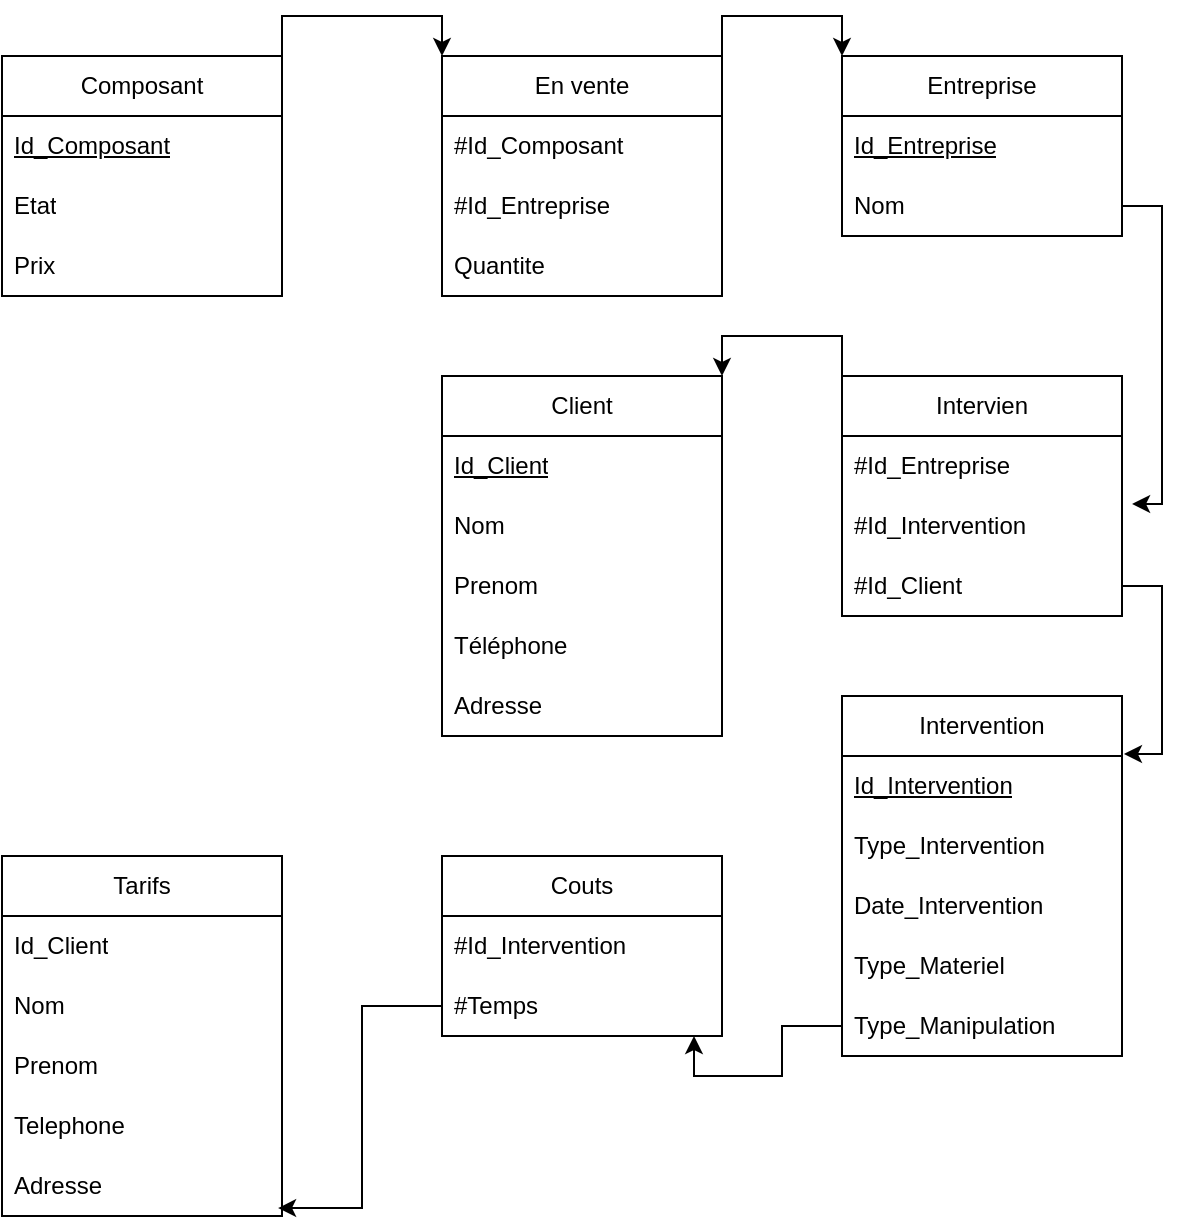 <mxfile version="21.6.3" type="device">
  <diagram name="Page-1" id="6Xh-NoAqIsVFX7oJbBHV">
    <mxGraphModel dx="712" dy="748" grid="1" gridSize="10" guides="1" tooltips="1" connect="1" arrows="1" fold="1" page="1" pageScale="1" pageWidth="827" pageHeight="1169" math="0" shadow="0">
      <root>
        <mxCell id="0" />
        <mxCell id="1" parent="0" />
        <mxCell id="zVNjr7QPMNa6Hu6Q-OBf-45" style="edgeStyle=orthogonalEdgeStyle;rounded=0;orthogonalLoop=1;jettySize=auto;html=1;exitX=1;exitY=0;exitDx=0;exitDy=0;entryX=0;entryY=0;entryDx=0;entryDy=0;" edge="1" parent="1" source="zVNjr7QPMNa6Hu6Q-OBf-1" target="zVNjr7QPMNa6Hu6Q-OBf-5">
          <mxGeometry relative="1" as="geometry" />
        </mxCell>
        <mxCell id="zVNjr7QPMNa6Hu6Q-OBf-1" value="Composant" style="swimlane;fontStyle=0;childLayout=stackLayout;horizontal=1;startSize=30;horizontalStack=0;resizeParent=1;resizeParentMax=0;resizeLast=0;collapsible=1;marginBottom=0;whiteSpace=wrap;html=1;" vertex="1" parent="1">
          <mxGeometry x="40" y="80" width="140" height="120" as="geometry" />
        </mxCell>
        <mxCell id="zVNjr7QPMNa6Hu6Q-OBf-2" value="&lt;u&gt;Id_Composant&lt;/u&gt;" style="text;strokeColor=none;fillColor=none;align=left;verticalAlign=middle;spacingLeft=4;spacingRight=4;overflow=hidden;points=[[0,0.5],[1,0.5]];portConstraint=eastwest;rotatable=0;whiteSpace=wrap;html=1;" vertex="1" parent="zVNjr7QPMNa6Hu6Q-OBf-1">
          <mxGeometry y="30" width="140" height="30" as="geometry" />
        </mxCell>
        <mxCell id="zVNjr7QPMNa6Hu6Q-OBf-3" value="Etat" style="text;strokeColor=none;fillColor=none;align=left;verticalAlign=middle;spacingLeft=4;spacingRight=4;overflow=hidden;points=[[0,0.5],[1,0.5]];portConstraint=eastwest;rotatable=0;whiteSpace=wrap;html=1;" vertex="1" parent="zVNjr7QPMNa6Hu6Q-OBf-1">
          <mxGeometry y="60" width="140" height="30" as="geometry" />
        </mxCell>
        <mxCell id="zVNjr7QPMNa6Hu6Q-OBf-4" value="Prix" style="text;strokeColor=none;fillColor=none;align=left;verticalAlign=middle;spacingLeft=4;spacingRight=4;overflow=hidden;points=[[0,0.5],[1,0.5]];portConstraint=eastwest;rotatable=0;whiteSpace=wrap;html=1;" vertex="1" parent="zVNjr7QPMNa6Hu6Q-OBf-1">
          <mxGeometry y="90" width="140" height="30" as="geometry" />
        </mxCell>
        <mxCell id="zVNjr7QPMNa6Hu6Q-OBf-46" style="edgeStyle=orthogonalEdgeStyle;rounded=0;orthogonalLoop=1;jettySize=auto;html=1;exitX=1;exitY=0;exitDx=0;exitDy=0;entryX=0;entryY=0;entryDx=0;entryDy=0;" edge="1" parent="1" source="zVNjr7QPMNa6Hu6Q-OBf-5" target="zVNjr7QPMNa6Hu6Q-OBf-9">
          <mxGeometry relative="1" as="geometry" />
        </mxCell>
        <mxCell id="zVNjr7QPMNa6Hu6Q-OBf-5" value="En vente" style="swimlane;fontStyle=0;childLayout=stackLayout;horizontal=1;startSize=30;horizontalStack=0;resizeParent=1;resizeParentMax=0;resizeLast=0;collapsible=1;marginBottom=0;whiteSpace=wrap;html=1;" vertex="1" parent="1">
          <mxGeometry x="260" y="80" width="140" height="120" as="geometry" />
        </mxCell>
        <mxCell id="zVNjr7QPMNa6Hu6Q-OBf-6" value="#Id_Composant" style="text;strokeColor=none;fillColor=none;align=left;verticalAlign=middle;spacingLeft=4;spacingRight=4;overflow=hidden;points=[[0,0.5],[1,0.5]];portConstraint=eastwest;rotatable=0;whiteSpace=wrap;html=1;" vertex="1" parent="zVNjr7QPMNa6Hu6Q-OBf-5">
          <mxGeometry y="30" width="140" height="30" as="geometry" />
        </mxCell>
        <mxCell id="zVNjr7QPMNa6Hu6Q-OBf-7" value="#Id_Entreprise" style="text;strokeColor=none;fillColor=none;align=left;verticalAlign=middle;spacingLeft=4;spacingRight=4;overflow=hidden;points=[[0,0.5],[1,0.5]];portConstraint=eastwest;rotatable=0;whiteSpace=wrap;html=1;" vertex="1" parent="zVNjr7QPMNa6Hu6Q-OBf-5">
          <mxGeometry y="60" width="140" height="30" as="geometry" />
        </mxCell>
        <mxCell id="zVNjr7QPMNa6Hu6Q-OBf-8" value="Quantite" style="text;strokeColor=none;fillColor=none;align=left;verticalAlign=middle;spacingLeft=4;spacingRight=4;overflow=hidden;points=[[0,0.5],[1,0.5]];portConstraint=eastwest;rotatable=0;whiteSpace=wrap;html=1;" vertex="1" parent="zVNjr7QPMNa6Hu6Q-OBf-5">
          <mxGeometry y="90" width="140" height="30" as="geometry" />
        </mxCell>
        <mxCell id="zVNjr7QPMNa6Hu6Q-OBf-9" value="Entreprise" style="swimlane;fontStyle=0;childLayout=stackLayout;horizontal=1;startSize=30;horizontalStack=0;resizeParent=1;resizeParentMax=0;resizeLast=0;collapsible=1;marginBottom=0;whiteSpace=wrap;html=1;" vertex="1" parent="1">
          <mxGeometry x="460" y="80" width="140" height="90" as="geometry" />
        </mxCell>
        <mxCell id="zVNjr7QPMNa6Hu6Q-OBf-13" value="&lt;u&gt;Id_Entreprise&lt;/u&gt;" style="text;strokeColor=none;fillColor=none;align=left;verticalAlign=middle;spacingLeft=4;spacingRight=4;overflow=hidden;points=[[0,0.5],[1,0.5]];portConstraint=eastwest;rotatable=0;whiteSpace=wrap;html=1;" vertex="1" parent="zVNjr7QPMNa6Hu6Q-OBf-9">
          <mxGeometry y="30" width="140" height="30" as="geometry" />
        </mxCell>
        <mxCell id="zVNjr7QPMNa6Hu6Q-OBf-12" value="Nom" style="text;strokeColor=none;fillColor=none;align=left;verticalAlign=middle;spacingLeft=4;spacingRight=4;overflow=hidden;points=[[0,0.5],[1,0.5]];portConstraint=eastwest;rotatable=0;whiteSpace=wrap;html=1;" vertex="1" parent="zVNjr7QPMNa6Hu6Q-OBf-9">
          <mxGeometry y="60" width="140" height="30" as="geometry" />
        </mxCell>
        <mxCell id="zVNjr7QPMNa6Hu6Q-OBf-48" style="edgeStyle=orthogonalEdgeStyle;rounded=0;orthogonalLoop=1;jettySize=auto;html=1;exitX=0;exitY=0;exitDx=0;exitDy=0;entryX=1;entryY=0;entryDx=0;entryDy=0;" edge="1" parent="1" source="zVNjr7QPMNa6Hu6Q-OBf-14" target="zVNjr7QPMNa6Hu6Q-OBf-21">
          <mxGeometry relative="1" as="geometry" />
        </mxCell>
        <mxCell id="zVNjr7QPMNa6Hu6Q-OBf-14" value="Intervien" style="swimlane;fontStyle=0;childLayout=stackLayout;horizontal=1;startSize=30;horizontalStack=0;resizeParent=1;resizeParentMax=0;resizeLast=0;collapsible=1;marginBottom=0;whiteSpace=wrap;html=1;" vertex="1" parent="1">
          <mxGeometry x="460" y="240" width="140" height="120" as="geometry" />
        </mxCell>
        <mxCell id="zVNjr7QPMNa6Hu6Q-OBf-19" value="#Id_Entreprise" style="text;strokeColor=none;fillColor=none;align=left;verticalAlign=middle;spacingLeft=4;spacingRight=4;overflow=hidden;points=[[0,0.5],[1,0.5]];portConstraint=eastwest;rotatable=0;whiteSpace=wrap;html=1;" vertex="1" parent="zVNjr7QPMNa6Hu6Q-OBf-14">
          <mxGeometry y="30" width="140" height="30" as="geometry" />
        </mxCell>
        <mxCell id="zVNjr7QPMNa6Hu6Q-OBf-20" value="#Id_Intervention" style="text;strokeColor=none;fillColor=none;align=left;verticalAlign=middle;spacingLeft=4;spacingRight=4;overflow=hidden;points=[[0,0.5],[1,0.5]];portConstraint=eastwest;rotatable=0;whiteSpace=wrap;html=1;" vertex="1" parent="zVNjr7QPMNa6Hu6Q-OBf-14">
          <mxGeometry y="60" width="140" height="30" as="geometry" />
        </mxCell>
        <mxCell id="zVNjr7QPMNa6Hu6Q-OBf-18" value="#Id_Client" style="text;strokeColor=none;fillColor=none;align=left;verticalAlign=middle;spacingLeft=4;spacingRight=4;overflow=hidden;points=[[0,0.5],[1,0.5]];portConstraint=eastwest;rotatable=0;whiteSpace=wrap;html=1;" vertex="1" parent="zVNjr7QPMNa6Hu6Q-OBf-14">
          <mxGeometry y="90" width="140" height="30" as="geometry" />
        </mxCell>
        <mxCell id="zVNjr7QPMNa6Hu6Q-OBf-21" value="Client" style="swimlane;fontStyle=0;childLayout=stackLayout;horizontal=1;startSize=30;horizontalStack=0;resizeParent=1;resizeParentMax=0;resizeLast=0;collapsible=1;marginBottom=0;whiteSpace=wrap;html=1;" vertex="1" parent="1">
          <mxGeometry x="260" y="240" width="140" height="180" as="geometry" />
        </mxCell>
        <mxCell id="zVNjr7QPMNa6Hu6Q-OBf-22" value="&lt;u&gt;Id_Client&lt;/u&gt;" style="text;strokeColor=none;fillColor=none;align=left;verticalAlign=middle;spacingLeft=4;spacingRight=4;overflow=hidden;points=[[0,0.5],[1,0.5]];portConstraint=eastwest;rotatable=0;whiteSpace=wrap;html=1;" vertex="1" parent="zVNjr7QPMNa6Hu6Q-OBf-21">
          <mxGeometry y="30" width="140" height="30" as="geometry" />
        </mxCell>
        <mxCell id="zVNjr7QPMNa6Hu6Q-OBf-23" value="Nom&lt;span style=&quot;white-space: pre;&quot;&gt;&#x9;&lt;/span&gt;" style="text;strokeColor=none;fillColor=none;align=left;verticalAlign=middle;spacingLeft=4;spacingRight=4;overflow=hidden;points=[[0,0.5],[1,0.5]];portConstraint=eastwest;rotatable=0;whiteSpace=wrap;html=1;" vertex="1" parent="zVNjr7QPMNa6Hu6Q-OBf-21">
          <mxGeometry y="60" width="140" height="30" as="geometry" />
        </mxCell>
        <mxCell id="zVNjr7QPMNa6Hu6Q-OBf-26" value="Prenom" style="text;strokeColor=none;fillColor=none;align=left;verticalAlign=middle;spacingLeft=4;spacingRight=4;overflow=hidden;points=[[0,0.5],[1,0.5]];portConstraint=eastwest;rotatable=0;whiteSpace=wrap;html=1;" vertex="1" parent="zVNjr7QPMNa6Hu6Q-OBf-21">
          <mxGeometry y="90" width="140" height="30" as="geometry" />
        </mxCell>
        <mxCell id="zVNjr7QPMNa6Hu6Q-OBf-25" value="Téléphone&lt;span style=&quot;white-space: pre;&quot;&gt;&#x9;&lt;/span&gt;" style="text;strokeColor=none;fillColor=none;align=left;verticalAlign=middle;spacingLeft=4;spacingRight=4;overflow=hidden;points=[[0,0.5],[1,0.5]];portConstraint=eastwest;rotatable=0;whiteSpace=wrap;html=1;" vertex="1" parent="zVNjr7QPMNa6Hu6Q-OBf-21">
          <mxGeometry y="120" width="140" height="30" as="geometry" />
        </mxCell>
        <mxCell id="zVNjr7QPMNa6Hu6Q-OBf-24" value="Adresse" style="text;strokeColor=none;fillColor=none;align=left;verticalAlign=middle;spacingLeft=4;spacingRight=4;overflow=hidden;points=[[0,0.5],[1,0.5]];portConstraint=eastwest;rotatable=0;whiteSpace=wrap;html=1;" vertex="1" parent="zVNjr7QPMNa6Hu6Q-OBf-21">
          <mxGeometry y="150" width="140" height="30" as="geometry" />
        </mxCell>
        <mxCell id="zVNjr7QPMNa6Hu6Q-OBf-27" value="Intervention" style="swimlane;fontStyle=0;childLayout=stackLayout;horizontal=1;startSize=30;horizontalStack=0;resizeParent=1;resizeParentMax=0;resizeLast=0;collapsible=1;marginBottom=0;whiteSpace=wrap;html=1;" vertex="1" parent="1">
          <mxGeometry x="460" y="400" width="140" height="180" as="geometry" />
        </mxCell>
        <mxCell id="zVNjr7QPMNa6Hu6Q-OBf-28" value="&lt;u&gt;Id_Intervention&lt;/u&gt;" style="text;strokeColor=none;fillColor=none;align=left;verticalAlign=middle;spacingLeft=4;spacingRight=4;overflow=hidden;points=[[0,0.5],[1,0.5]];portConstraint=eastwest;rotatable=0;whiteSpace=wrap;html=1;" vertex="1" parent="zVNjr7QPMNa6Hu6Q-OBf-27">
          <mxGeometry y="30" width="140" height="30" as="geometry" />
        </mxCell>
        <mxCell id="zVNjr7QPMNa6Hu6Q-OBf-29" value="Type_Intervention" style="text;strokeColor=none;fillColor=none;align=left;verticalAlign=middle;spacingLeft=4;spacingRight=4;overflow=hidden;points=[[0,0.5],[1,0.5]];portConstraint=eastwest;rotatable=0;whiteSpace=wrap;html=1;" vertex="1" parent="zVNjr7QPMNa6Hu6Q-OBf-27">
          <mxGeometry y="60" width="140" height="30" as="geometry" />
        </mxCell>
        <mxCell id="zVNjr7QPMNa6Hu6Q-OBf-30" value="Date_Intervention" style="text;strokeColor=none;fillColor=none;align=left;verticalAlign=middle;spacingLeft=4;spacingRight=4;overflow=hidden;points=[[0,0.5],[1,0.5]];portConstraint=eastwest;rotatable=0;whiteSpace=wrap;html=1;" vertex="1" parent="zVNjr7QPMNa6Hu6Q-OBf-27">
          <mxGeometry y="90" width="140" height="30" as="geometry" />
        </mxCell>
        <mxCell id="zVNjr7QPMNa6Hu6Q-OBf-31" value="Type_Materiel" style="text;strokeColor=none;fillColor=none;align=left;verticalAlign=middle;spacingLeft=4;spacingRight=4;overflow=hidden;points=[[0,0.5],[1,0.5]];portConstraint=eastwest;rotatable=0;whiteSpace=wrap;html=1;" vertex="1" parent="zVNjr7QPMNa6Hu6Q-OBf-27">
          <mxGeometry y="120" width="140" height="30" as="geometry" />
        </mxCell>
        <mxCell id="zVNjr7QPMNa6Hu6Q-OBf-32" value="Type_Manipulation" style="text;strokeColor=none;fillColor=none;align=left;verticalAlign=middle;spacingLeft=4;spacingRight=4;overflow=hidden;points=[[0,0.5],[1,0.5]];portConstraint=eastwest;rotatable=0;whiteSpace=wrap;html=1;" vertex="1" parent="zVNjr7QPMNa6Hu6Q-OBf-27">
          <mxGeometry y="150" width="140" height="30" as="geometry" />
        </mxCell>
        <mxCell id="zVNjr7QPMNa6Hu6Q-OBf-33" value="Couts" style="swimlane;fontStyle=0;childLayout=stackLayout;horizontal=1;startSize=30;horizontalStack=0;resizeParent=1;resizeParentMax=0;resizeLast=0;collapsible=1;marginBottom=0;whiteSpace=wrap;html=1;" vertex="1" parent="1">
          <mxGeometry x="260" y="480" width="140" height="90" as="geometry" />
        </mxCell>
        <mxCell id="zVNjr7QPMNa6Hu6Q-OBf-38" value="#Id_Intervention" style="text;strokeColor=none;fillColor=none;align=left;verticalAlign=middle;spacingLeft=4;spacingRight=4;overflow=hidden;points=[[0,0.5],[1,0.5]];portConstraint=eastwest;rotatable=0;whiteSpace=wrap;html=1;" vertex="1" parent="zVNjr7QPMNa6Hu6Q-OBf-33">
          <mxGeometry y="30" width="140" height="30" as="geometry" />
        </mxCell>
        <mxCell id="zVNjr7QPMNa6Hu6Q-OBf-36" value="#Temps" style="text;strokeColor=none;fillColor=none;align=left;verticalAlign=middle;spacingLeft=4;spacingRight=4;overflow=hidden;points=[[0,0.5],[1,0.5]];portConstraint=eastwest;rotatable=0;whiteSpace=wrap;html=1;" vertex="1" parent="zVNjr7QPMNa6Hu6Q-OBf-33">
          <mxGeometry y="60" width="140" height="30" as="geometry" />
        </mxCell>
        <mxCell id="zVNjr7QPMNa6Hu6Q-OBf-39" value="Tarifs" style="swimlane;fontStyle=0;childLayout=stackLayout;horizontal=1;startSize=30;horizontalStack=0;resizeParent=1;resizeParentMax=0;resizeLast=0;collapsible=1;marginBottom=0;whiteSpace=wrap;html=1;" vertex="1" parent="1">
          <mxGeometry x="40" y="480" width="140" height="180" as="geometry" />
        </mxCell>
        <mxCell id="zVNjr7QPMNa6Hu6Q-OBf-40" value="Id_Client" style="text;strokeColor=none;fillColor=none;align=left;verticalAlign=middle;spacingLeft=4;spacingRight=4;overflow=hidden;points=[[0,0.5],[1,0.5]];portConstraint=eastwest;rotatable=0;whiteSpace=wrap;html=1;" vertex="1" parent="zVNjr7QPMNa6Hu6Q-OBf-39">
          <mxGeometry y="30" width="140" height="30" as="geometry" />
        </mxCell>
        <mxCell id="zVNjr7QPMNa6Hu6Q-OBf-41" value="Nom&lt;span style=&quot;white-space: pre;&quot;&gt;&#x9;&lt;/span&gt;" style="text;strokeColor=none;fillColor=none;align=left;verticalAlign=middle;spacingLeft=4;spacingRight=4;overflow=hidden;points=[[0,0.5],[1,0.5]];portConstraint=eastwest;rotatable=0;whiteSpace=wrap;html=1;" vertex="1" parent="zVNjr7QPMNa6Hu6Q-OBf-39">
          <mxGeometry y="60" width="140" height="30" as="geometry" />
        </mxCell>
        <mxCell id="zVNjr7QPMNa6Hu6Q-OBf-43" value="Prenom" style="text;strokeColor=none;fillColor=none;align=left;verticalAlign=middle;spacingLeft=4;spacingRight=4;overflow=hidden;points=[[0,0.5],[1,0.5]];portConstraint=eastwest;rotatable=0;whiteSpace=wrap;html=1;" vertex="1" parent="zVNjr7QPMNa6Hu6Q-OBf-39">
          <mxGeometry y="90" width="140" height="30" as="geometry" />
        </mxCell>
        <mxCell id="zVNjr7QPMNa6Hu6Q-OBf-44" value="Telephone" style="text;strokeColor=none;fillColor=none;align=left;verticalAlign=middle;spacingLeft=4;spacingRight=4;overflow=hidden;points=[[0,0.5],[1,0.5]];portConstraint=eastwest;rotatable=0;whiteSpace=wrap;html=1;" vertex="1" parent="zVNjr7QPMNa6Hu6Q-OBf-39">
          <mxGeometry y="120" width="140" height="30" as="geometry" />
        </mxCell>
        <mxCell id="zVNjr7QPMNa6Hu6Q-OBf-42" value="Adresse" style="text;strokeColor=none;fillColor=none;align=left;verticalAlign=middle;spacingLeft=4;spacingRight=4;overflow=hidden;points=[[0,0.5],[1,0.5]];portConstraint=eastwest;rotatable=0;whiteSpace=wrap;html=1;" vertex="1" parent="zVNjr7QPMNa6Hu6Q-OBf-39">
          <mxGeometry y="150" width="140" height="30" as="geometry" />
        </mxCell>
        <mxCell id="zVNjr7QPMNa6Hu6Q-OBf-47" style="edgeStyle=orthogonalEdgeStyle;rounded=0;orthogonalLoop=1;jettySize=auto;html=1;exitX=1;exitY=0.5;exitDx=0;exitDy=0;entryX=1.036;entryY=0.133;entryDx=0;entryDy=0;entryPerimeter=0;" edge="1" parent="1" source="zVNjr7QPMNa6Hu6Q-OBf-12" target="zVNjr7QPMNa6Hu6Q-OBf-20">
          <mxGeometry relative="1" as="geometry" />
        </mxCell>
        <mxCell id="zVNjr7QPMNa6Hu6Q-OBf-49" style="edgeStyle=orthogonalEdgeStyle;rounded=0;orthogonalLoop=1;jettySize=auto;html=1;exitX=1;exitY=0.5;exitDx=0;exitDy=0;entryX=1.007;entryY=0.161;entryDx=0;entryDy=0;entryPerimeter=0;" edge="1" parent="1" source="zVNjr7QPMNa6Hu6Q-OBf-18" target="zVNjr7QPMNa6Hu6Q-OBf-27">
          <mxGeometry relative="1" as="geometry" />
        </mxCell>
        <mxCell id="zVNjr7QPMNa6Hu6Q-OBf-50" style="edgeStyle=orthogonalEdgeStyle;rounded=0;orthogonalLoop=1;jettySize=auto;html=1;exitX=0;exitY=0.5;exitDx=0;exitDy=0;entryX=0.9;entryY=1;entryDx=0;entryDy=0;entryPerimeter=0;" edge="1" parent="1" source="zVNjr7QPMNa6Hu6Q-OBf-32" target="zVNjr7QPMNa6Hu6Q-OBf-36">
          <mxGeometry relative="1" as="geometry" />
        </mxCell>
        <mxCell id="zVNjr7QPMNa6Hu6Q-OBf-51" style="edgeStyle=orthogonalEdgeStyle;rounded=0;orthogonalLoop=1;jettySize=auto;html=1;exitX=0;exitY=0.5;exitDx=0;exitDy=0;entryX=0.986;entryY=0.867;entryDx=0;entryDy=0;entryPerimeter=0;" edge="1" parent="1" source="zVNjr7QPMNa6Hu6Q-OBf-36" target="zVNjr7QPMNa6Hu6Q-OBf-42">
          <mxGeometry relative="1" as="geometry" />
        </mxCell>
      </root>
    </mxGraphModel>
  </diagram>
</mxfile>
